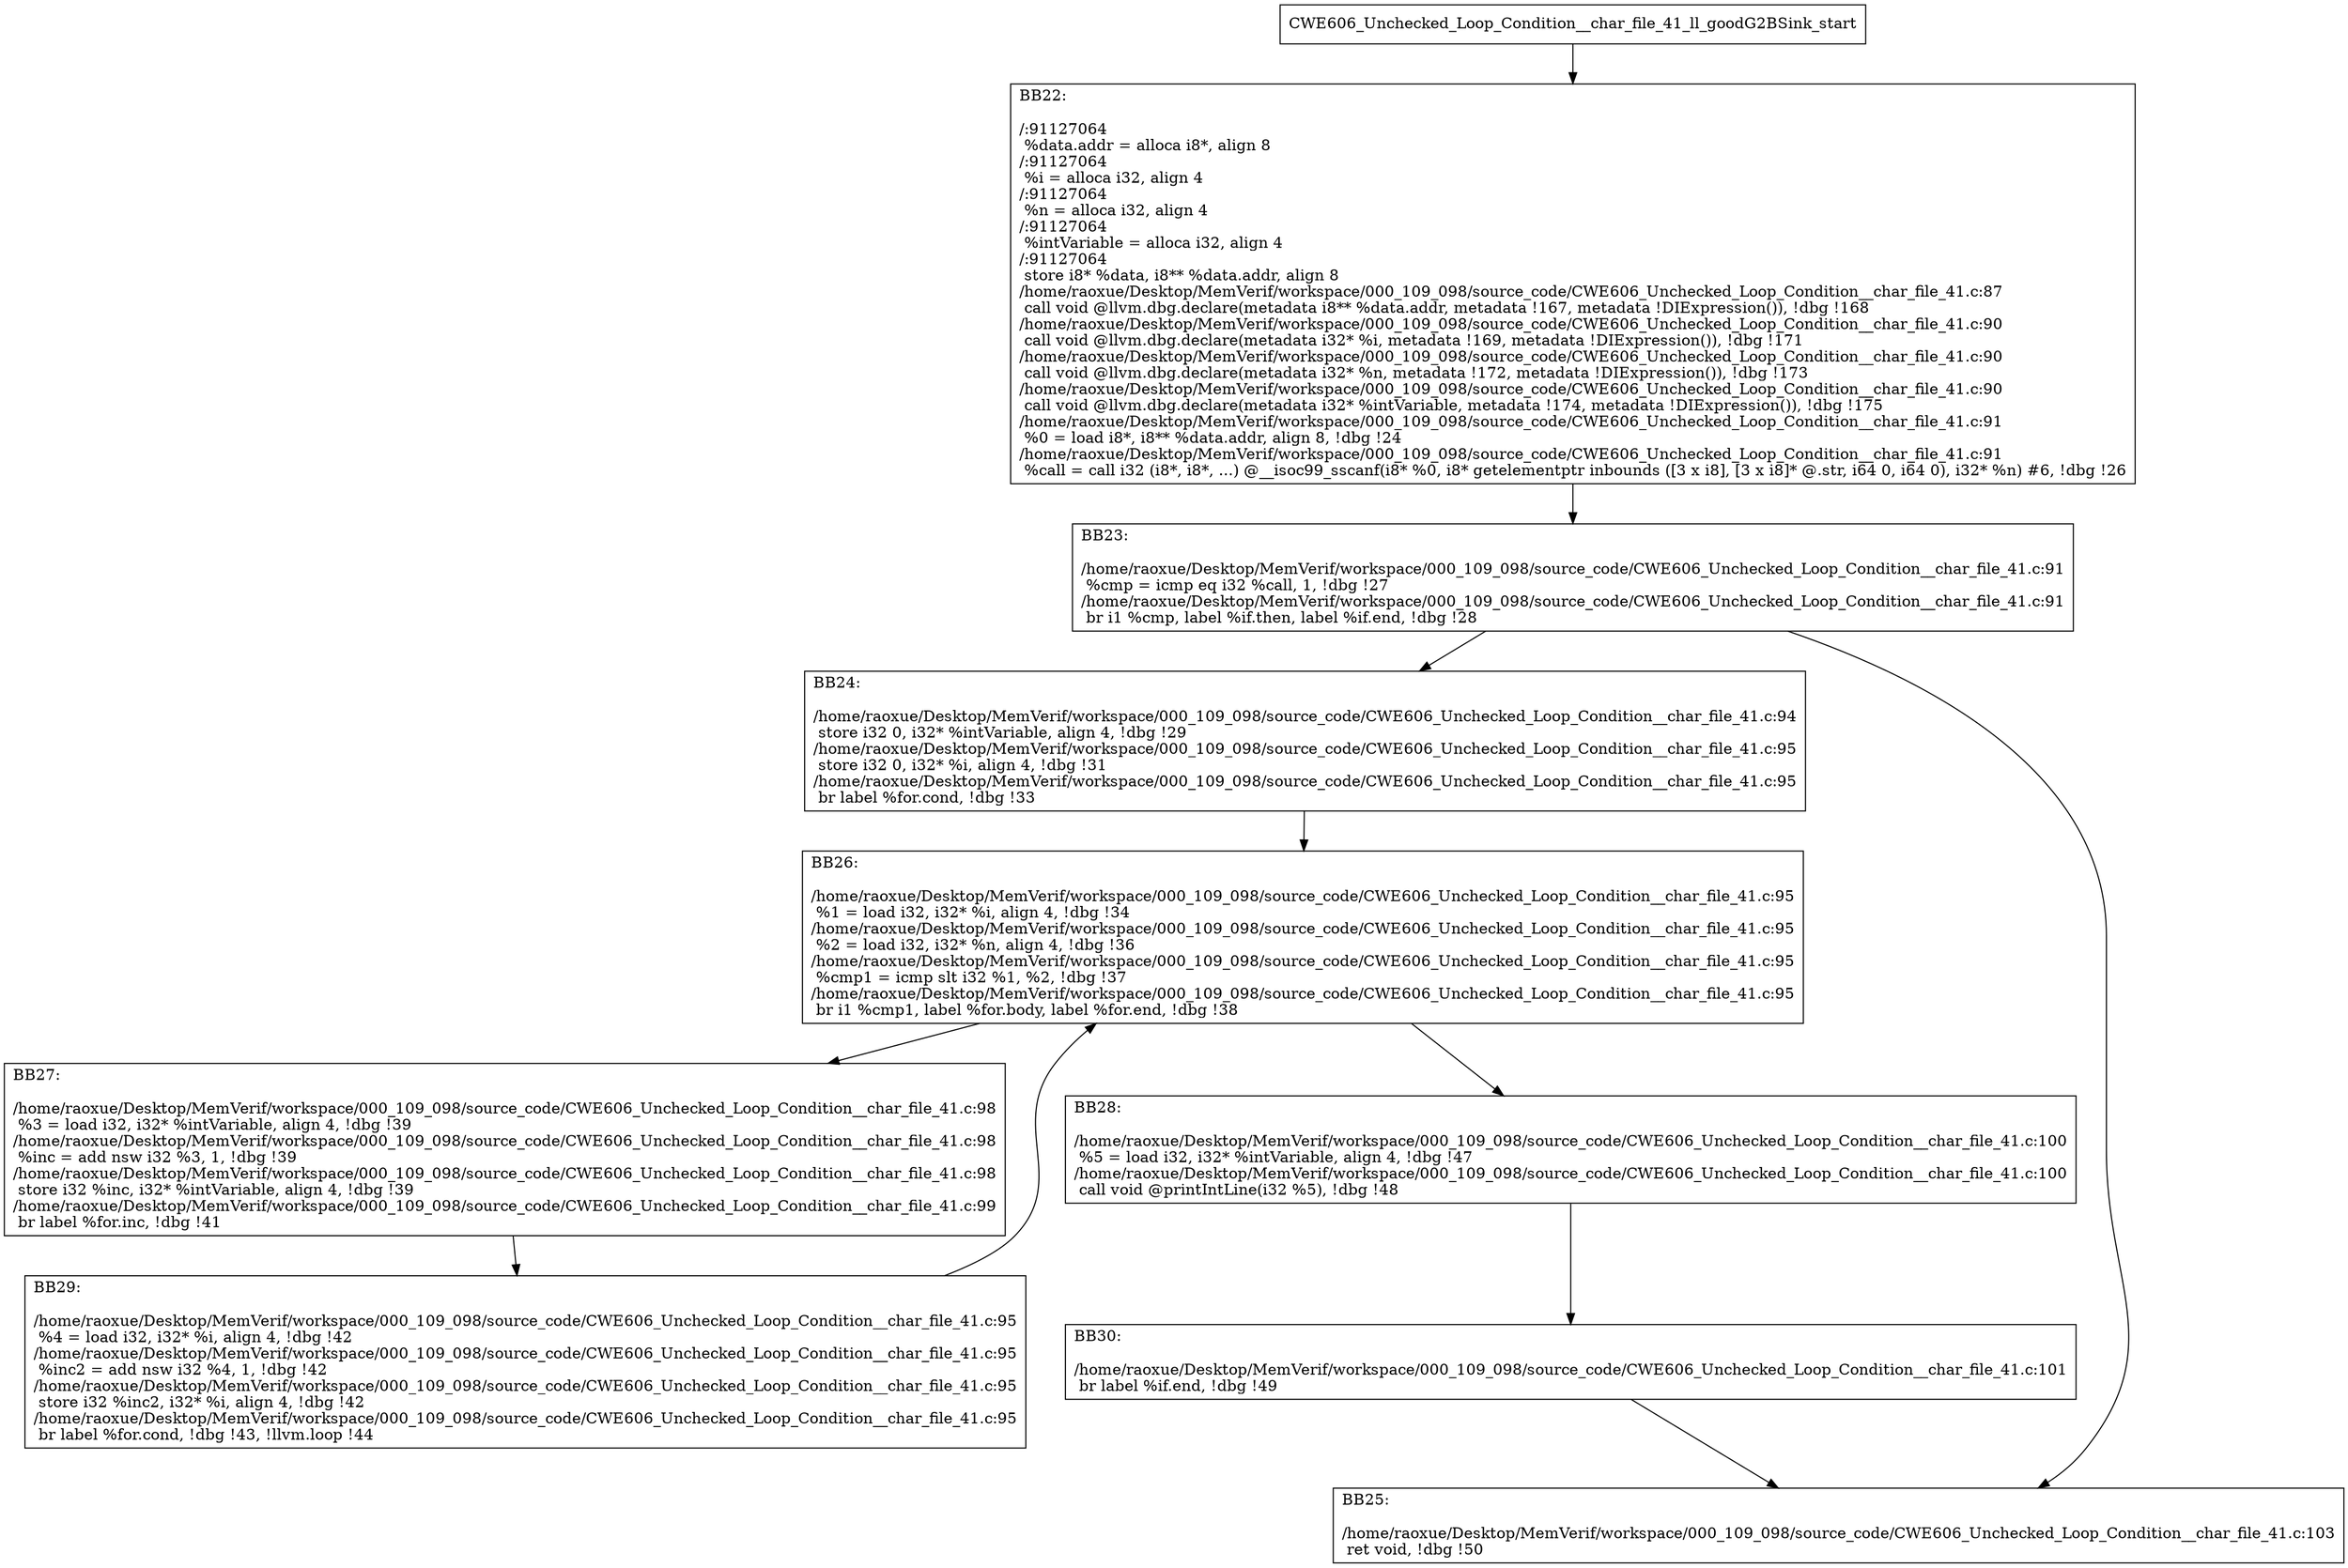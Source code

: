 digraph "CFG for'CWE606_Unchecked_Loop_Condition__char_file_41_ll_goodG2BSink' function" {
	BBCWE606_Unchecked_Loop_Condition__char_file_41_ll_goodG2BSink_start[shape=record,label="{CWE606_Unchecked_Loop_Condition__char_file_41_ll_goodG2BSink_start}"];
	BBCWE606_Unchecked_Loop_Condition__char_file_41_ll_goodG2BSink_start-> CWE606_Unchecked_Loop_Condition__char_file_41_ll_goodG2BSinkBB22;
	CWE606_Unchecked_Loop_Condition__char_file_41_ll_goodG2BSinkBB22 [shape=record, label="{BB22:\l\l/:91127064\l
  %data.addr = alloca i8*, align 8\l
/:91127064\l
  %i = alloca i32, align 4\l
/:91127064\l
  %n = alloca i32, align 4\l
/:91127064\l
  %intVariable = alloca i32, align 4\l
/:91127064\l
  store i8* %data, i8** %data.addr, align 8\l
/home/raoxue/Desktop/MemVerif/workspace/000_109_098/source_code/CWE606_Unchecked_Loop_Condition__char_file_41.c:87\l
  call void @llvm.dbg.declare(metadata i8** %data.addr, metadata !167, metadata !DIExpression()), !dbg !168\l
/home/raoxue/Desktop/MemVerif/workspace/000_109_098/source_code/CWE606_Unchecked_Loop_Condition__char_file_41.c:90\l
  call void @llvm.dbg.declare(metadata i32* %i, metadata !169, metadata !DIExpression()), !dbg !171\l
/home/raoxue/Desktop/MemVerif/workspace/000_109_098/source_code/CWE606_Unchecked_Loop_Condition__char_file_41.c:90\l
  call void @llvm.dbg.declare(metadata i32* %n, metadata !172, metadata !DIExpression()), !dbg !173\l
/home/raoxue/Desktop/MemVerif/workspace/000_109_098/source_code/CWE606_Unchecked_Loop_Condition__char_file_41.c:90\l
  call void @llvm.dbg.declare(metadata i32* %intVariable, metadata !174, metadata !DIExpression()), !dbg !175\l
/home/raoxue/Desktop/MemVerif/workspace/000_109_098/source_code/CWE606_Unchecked_Loop_Condition__char_file_41.c:91\l
  %0 = load i8*, i8** %data.addr, align 8, !dbg !24\l
/home/raoxue/Desktop/MemVerif/workspace/000_109_098/source_code/CWE606_Unchecked_Loop_Condition__char_file_41.c:91\l
  %call = call i32 (i8*, i8*, ...) @__isoc99_sscanf(i8* %0, i8* getelementptr inbounds ([3 x i8], [3 x i8]* @.str, i64 0, i64 0), i32* %n) #6, !dbg !26\l
}"];
	CWE606_Unchecked_Loop_Condition__char_file_41_ll_goodG2BSinkBB22-> CWE606_Unchecked_Loop_Condition__char_file_41_ll_goodG2BSinkBB23;
	CWE606_Unchecked_Loop_Condition__char_file_41_ll_goodG2BSinkBB23 [shape=record, label="{BB23:\l\l/home/raoxue/Desktop/MemVerif/workspace/000_109_098/source_code/CWE606_Unchecked_Loop_Condition__char_file_41.c:91\l
  %cmp = icmp eq i32 %call, 1, !dbg !27\l
/home/raoxue/Desktop/MemVerif/workspace/000_109_098/source_code/CWE606_Unchecked_Loop_Condition__char_file_41.c:91\l
  br i1 %cmp, label %if.then, label %if.end, !dbg !28\l
}"];
	CWE606_Unchecked_Loop_Condition__char_file_41_ll_goodG2BSinkBB23-> CWE606_Unchecked_Loop_Condition__char_file_41_ll_goodG2BSinkBB24;
	CWE606_Unchecked_Loop_Condition__char_file_41_ll_goodG2BSinkBB23-> CWE606_Unchecked_Loop_Condition__char_file_41_ll_goodG2BSinkBB25;
	CWE606_Unchecked_Loop_Condition__char_file_41_ll_goodG2BSinkBB24 [shape=record, label="{BB24:\l\l/home/raoxue/Desktop/MemVerif/workspace/000_109_098/source_code/CWE606_Unchecked_Loop_Condition__char_file_41.c:94\l
  store i32 0, i32* %intVariable, align 4, !dbg !29\l
/home/raoxue/Desktop/MemVerif/workspace/000_109_098/source_code/CWE606_Unchecked_Loop_Condition__char_file_41.c:95\l
  store i32 0, i32* %i, align 4, !dbg !31\l
/home/raoxue/Desktop/MemVerif/workspace/000_109_098/source_code/CWE606_Unchecked_Loop_Condition__char_file_41.c:95\l
  br label %for.cond, !dbg !33\l
}"];
	CWE606_Unchecked_Loop_Condition__char_file_41_ll_goodG2BSinkBB24-> CWE606_Unchecked_Loop_Condition__char_file_41_ll_goodG2BSinkBB26;
	CWE606_Unchecked_Loop_Condition__char_file_41_ll_goodG2BSinkBB26 [shape=record, label="{BB26:\l\l/home/raoxue/Desktop/MemVerif/workspace/000_109_098/source_code/CWE606_Unchecked_Loop_Condition__char_file_41.c:95\l
  %1 = load i32, i32* %i, align 4, !dbg !34\l
/home/raoxue/Desktop/MemVerif/workspace/000_109_098/source_code/CWE606_Unchecked_Loop_Condition__char_file_41.c:95\l
  %2 = load i32, i32* %n, align 4, !dbg !36\l
/home/raoxue/Desktop/MemVerif/workspace/000_109_098/source_code/CWE606_Unchecked_Loop_Condition__char_file_41.c:95\l
  %cmp1 = icmp slt i32 %1, %2, !dbg !37\l
/home/raoxue/Desktop/MemVerif/workspace/000_109_098/source_code/CWE606_Unchecked_Loop_Condition__char_file_41.c:95\l
  br i1 %cmp1, label %for.body, label %for.end, !dbg !38\l
}"];
	CWE606_Unchecked_Loop_Condition__char_file_41_ll_goodG2BSinkBB26-> CWE606_Unchecked_Loop_Condition__char_file_41_ll_goodG2BSinkBB27;
	CWE606_Unchecked_Loop_Condition__char_file_41_ll_goodG2BSinkBB26-> CWE606_Unchecked_Loop_Condition__char_file_41_ll_goodG2BSinkBB28;
	CWE606_Unchecked_Loop_Condition__char_file_41_ll_goodG2BSinkBB27 [shape=record, label="{BB27:\l\l/home/raoxue/Desktop/MemVerif/workspace/000_109_098/source_code/CWE606_Unchecked_Loop_Condition__char_file_41.c:98\l
  %3 = load i32, i32* %intVariable, align 4, !dbg !39\l
/home/raoxue/Desktop/MemVerif/workspace/000_109_098/source_code/CWE606_Unchecked_Loop_Condition__char_file_41.c:98\l
  %inc = add nsw i32 %3, 1, !dbg !39\l
/home/raoxue/Desktop/MemVerif/workspace/000_109_098/source_code/CWE606_Unchecked_Loop_Condition__char_file_41.c:98\l
  store i32 %inc, i32* %intVariable, align 4, !dbg !39\l
/home/raoxue/Desktop/MemVerif/workspace/000_109_098/source_code/CWE606_Unchecked_Loop_Condition__char_file_41.c:99\l
  br label %for.inc, !dbg !41\l
}"];
	CWE606_Unchecked_Loop_Condition__char_file_41_ll_goodG2BSinkBB27-> CWE606_Unchecked_Loop_Condition__char_file_41_ll_goodG2BSinkBB29;
	CWE606_Unchecked_Loop_Condition__char_file_41_ll_goodG2BSinkBB29 [shape=record, label="{BB29:\l\l/home/raoxue/Desktop/MemVerif/workspace/000_109_098/source_code/CWE606_Unchecked_Loop_Condition__char_file_41.c:95\l
  %4 = load i32, i32* %i, align 4, !dbg !42\l
/home/raoxue/Desktop/MemVerif/workspace/000_109_098/source_code/CWE606_Unchecked_Loop_Condition__char_file_41.c:95\l
  %inc2 = add nsw i32 %4, 1, !dbg !42\l
/home/raoxue/Desktop/MemVerif/workspace/000_109_098/source_code/CWE606_Unchecked_Loop_Condition__char_file_41.c:95\l
  store i32 %inc2, i32* %i, align 4, !dbg !42\l
/home/raoxue/Desktop/MemVerif/workspace/000_109_098/source_code/CWE606_Unchecked_Loop_Condition__char_file_41.c:95\l
  br label %for.cond, !dbg !43, !llvm.loop !44\l
}"];
	CWE606_Unchecked_Loop_Condition__char_file_41_ll_goodG2BSinkBB29-> CWE606_Unchecked_Loop_Condition__char_file_41_ll_goodG2BSinkBB26;
	CWE606_Unchecked_Loop_Condition__char_file_41_ll_goodG2BSinkBB28 [shape=record, label="{BB28:\l\l/home/raoxue/Desktop/MemVerif/workspace/000_109_098/source_code/CWE606_Unchecked_Loop_Condition__char_file_41.c:100\l
  %5 = load i32, i32* %intVariable, align 4, !dbg !47\l
/home/raoxue/Desktop/MemVerif/workspace/000_109_098/source_code/CWE606_Unchecked_Loop_Condition__char_file_41.c:100\l
  call void @printIntLine(i32 %5), !dbg !48\l
}"];
	CWE606_Unchecked_Loop_Condition__char_file_41_ll_goodG2BSinkBB28-> CWE606_Unchecked_Loop_Condition__char_file_41_ll_goodG2BSinkBB30;
	CWE606_Unchecked_Loop_Condition__char_file_41_ll_goodG2BSinkBB30 [shape=record, label="{BB30:\l\l/home/raoxue/Desktop/MemVerif/workspace/000_109_098/source_code/CWE606_Unchecked_Loop_Condition__char_file_41.c:101\l
  br label %if.end, !dbg !49\l
}"];
	CWE606_Unchecked_Loop_Condition__char_file_41_ll_goodG2BSinkBB30-> CWE606_Unchecked_Loop_Condition__char_file_41_ll_goodG2BSinkBB25;
	CWE606_Unchecked_Loop_Condition__char_file_41_ll_goodG2BSinkBB25 [shape=record, label="{BB25:\l\l/home/raoxue/Desktop/MemVerif/workspace/000_109_098/source_code/CWE606_Unchecked_Loop_Condition__char_file_41.c:103\l
  ret void, !dbg !50\l
}"];
}
